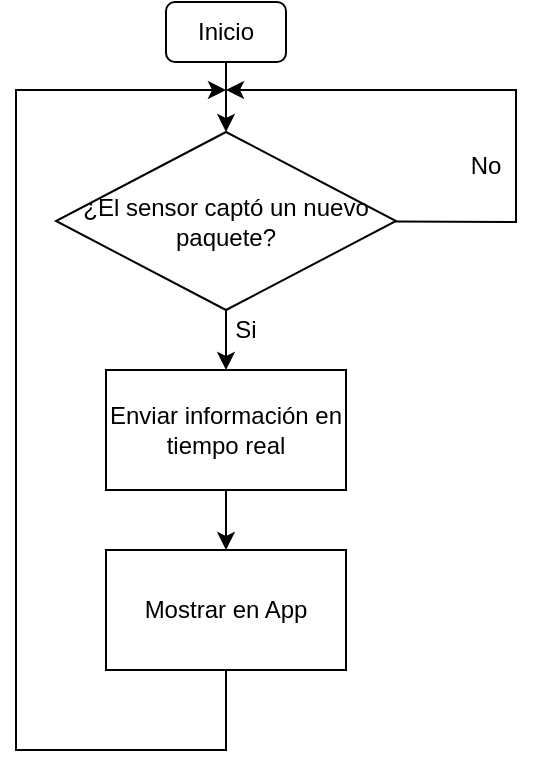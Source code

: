 <mxfile>
    <diagram id="YkRjCLJKrs3qjugcYXS1" name="Page-1">
        <mxGraphModel dx="791" dy="394" grid="1" gridSize="10" guides="1" tooltips="1" connect="1" arrows="1" fold="1" page="1" pageScale="1" pageWidth="1169" pageHeight="827" math="0" shadow="0">
            <root>
                <mxCell id="0"/>
                <mxCell id="1" parent="0"/>
                <mxCell id="2" value="" style="edgeStyle=none;html=1;" edge="1" parent="1" source="4" target="8">
                    <mxGeometry relative="1" as="geometry"/>
                </mxCell>
                <mxCell id="3" style="edgeStyle=none;rounded=0;html=1;strokeColor=default;" edge="1" parent="1" source="4">
                    <mxGeometry relative="1" as="geometry">
                        <mxPoint x="605" y="220" as="targetPoint"/>
                        <Array as="points">
                            <mxPoint x="750" y="286"/>
                            <mxPoint x="750" y="220"/>
                        </Array>
                    </mxGeometry>
                </mxCell>
                <mxCell id="4" value="¿El sensor captó un nuevo paquete?" style="rhombus;whiteSpace=wrap;html=1;" vertex="1" parent="1">
                    <mxGeometry x="520" y="241" width="170" height="89" as="geometry"/>
                </mxCell>
                <mxCell id="5" value="" style="edgeStyle=none;html=1;entryX=0.5;entryY=0;entryDx=0;entryDy=0;" edge="1" parent="1" source="6" target="4">
                    <mxGeometry relative="1" as="geometry">
                        <mxPoint x="605" y="236" as="targetPoint"/>
                    </mxGeometry>
                </mxCell>
                <mxCell id="6" value="Inicio" style="rounded=1;whiteSpace=wrap;html=1;" vertex="1" parent="1">
                    <mxGeometry x="575" y="176" width="60" height="30" as="geometry"/>
                </mxCell>
                <mxCell id="7" value="" style="edgeStyle=none;html=1;" edge="1" parent="1" source="8" target="10">
                    <mxGeometry relative="1" as="geometry"/>
                </mxCell>
                <mxCell id="8" value="Enviar información en tiempo real" style="whiteSpace=wrap;html=1;" vertex="1" parent="1">
                    <mxGeometry x="545" y="360" width="120" height="60" as="geometry"/>
                </mxCell>
                <mxCell id="9" style="edgeStyle=none;html=1;strokeColor=default;rounded=0;" edge="1" parent="1" source="10">
                    <mxGeometry relative="1" as="geometry">
                        <mxPoint x="605" y="220" as="targetPoint"/>
                        <Array as="points">
                            <mxPoint x="605" y="550"/>
                            <mxPoint x="500" y="550"/>
                            <mxPoint x="500" y="220"/>
                        </Array>
                    </mxGeometry>
                </mxCell>
                <mxCell id="10" value="Mostrar en App" style="whiteSpace=wrap;html=1;" vertex="1" parent="1">
                    <mxGeometry x="545" y="450" width="120" height="60" as="geometry"/>
                </mxCell>
                <mxCell id="11" value="Si" style="text;html=1;strokeColor=none;fillColor=none;align=center;verticalAlign=middle;whiteSpace=wrap;rounded=0;" vertex="1" parent="1">
                    <mxGeometry x="600" y="330" width="30" height="20" as="geometry"/>
                </mxCell>
                <mxCell id="12" value="No" style="text;html=1;strokeColor=none;fillColor=none;align=center;verticalAlign=middle;whiteSpace=wrap;rounded=0;" vertex="1" parent="1">
                    <mxGeometry x="720" y="250" width="30" height="16" as="geometry"/>
                </mxCell>
            </root>
        </mxGraphModel>
    </diagram>
</mxfile>